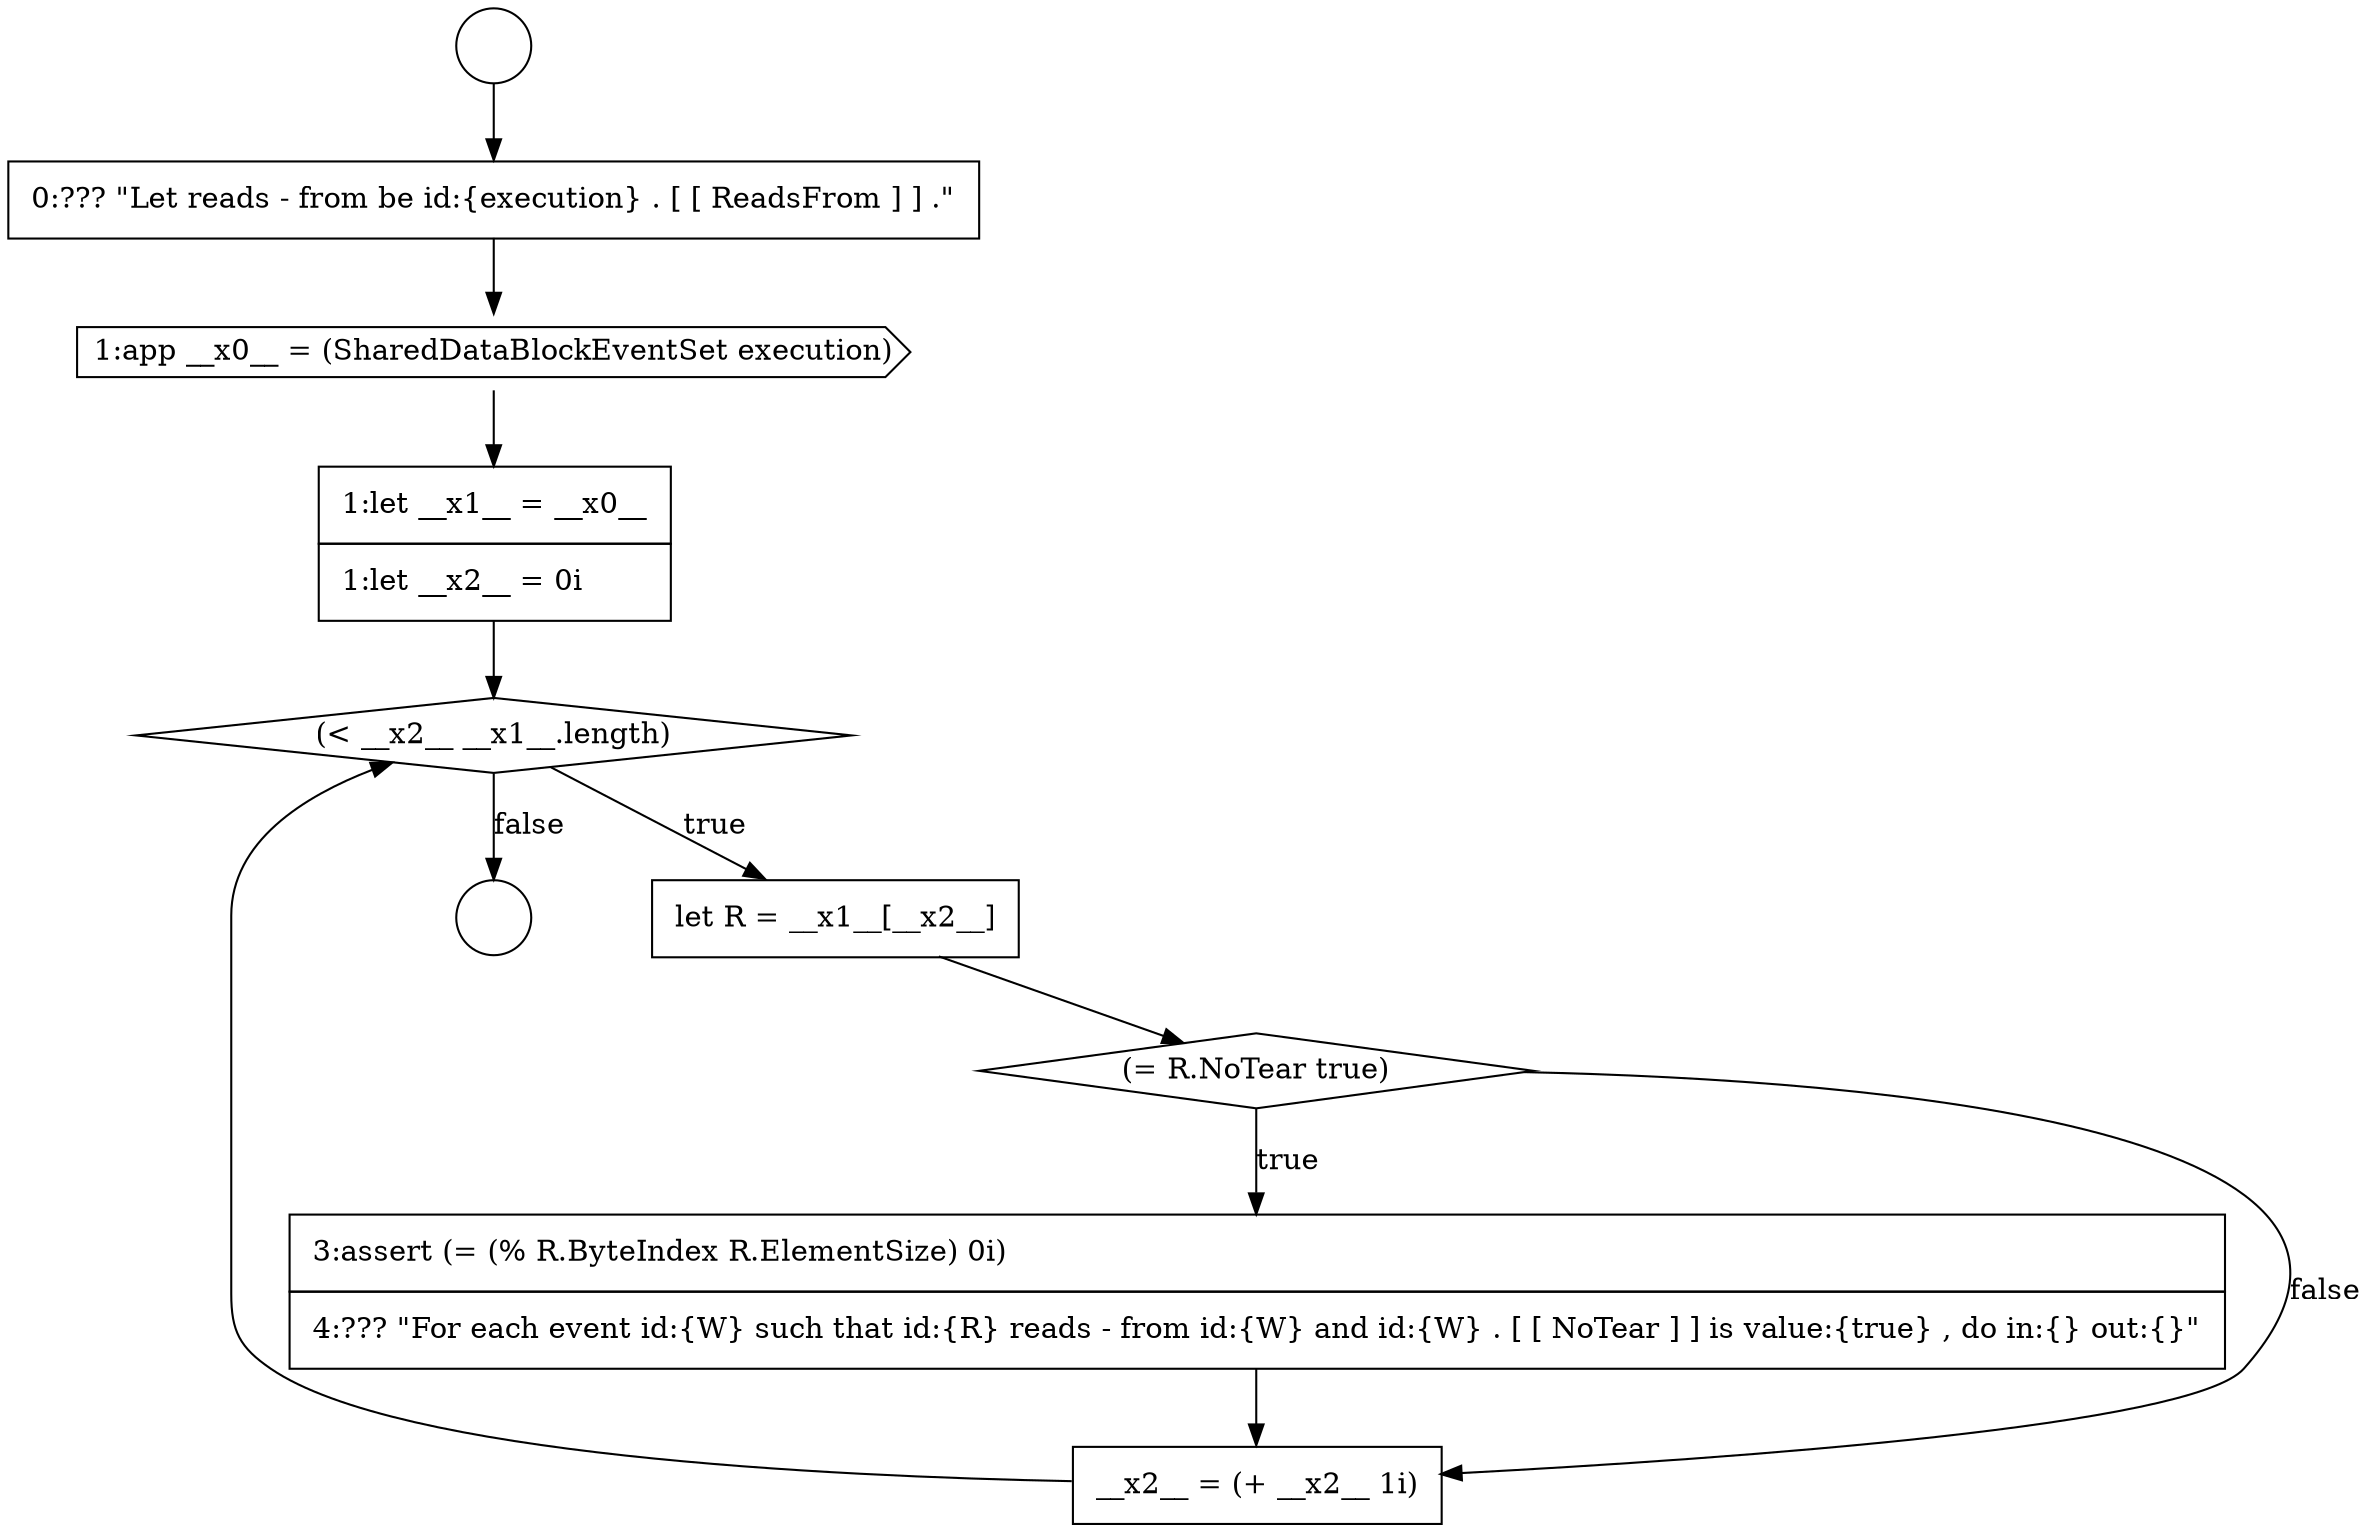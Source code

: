 digraph {
  node16994 [shape=circle label=" " color="black" fillcolor="white" style=filled]
  node17000 [shape=diamond, label=<<font color="black">(= R.NoTear true)</font>> color="black" fillcolor="white" style=filled]
  node17001 [shape=none, margin=0, label=<<font color="black">
    <table border="0" cellborder="1" cellspacing="0" cellpadding="10">
      <tr><td align="left">3:assert (= (% R.ByteIndex R.ElementSize) 0i)</td></tr>
      <tr><td align="left">4:??? &quot;For each event id:{W} such that id:{R} reads - from id:{W} and id:{W} . [ [ NoTear ] ] is value:{true} , do in:{} out:{}&quot;</td></tr>
    </table>
  </font>> color="black" fillcolor="white" style=filled]
  node16999 [shape=none, margin=0, label=<<font color="black">
    <table border="0" cellborder="1" cellspacing="0" cellpadding="10">
      <tr><td align="left">let R = __x1__[__x2__]</td></tr>
    </table>
  </font>> color="black" fillcolor="white" style=filled]
  node17002 [shape=none, margin=0, label=<<font color="black">
    <table border="0" cellborder="1" cellspacing="0" cellpadding="10">
      <tr><td align="left">__x2__ = (+ __x2__ 1i)</td></tr>
    </table>
  </font>> color="black" fillcolor="white" style=filled]
  node16993 [shape=circle label=" " color="black" fillcolor="white" style=filled]
  node16996 [shape=cds, label=<<font color="black">1:app __x0__ = (SharedDataBlockEventSet execution)</font>> color="black" fillcolor="white" style=filled]
  node16997 [shape=none, margin=0, label=<<font color="black">
    <table border="0" cellborder="1" cellspacing="0" cellpadding="10">
      <tr><td align="left">1:let __x1__ = __x0__</td></tr>
      <tr><td align="left">1:let __x2__ = 0i</td></tr>
    </table>
  </font>> color="black" fillcolor="white" style=filled]
  node16998 [shape=diamond, label=<<font color="black">(&lt; __x2__ __x1__.length)</font>> color="black" fillcolor="white" style=filled]
  node16995 [shape=none, margin=0, label=<<font color="black">
    <table border="0" cellborder="1" cellspacing="0" cellpadding="10">
      <tr><td align="left">0:??? &quot;Let reads - from be id:{execution} . [ [ ReadsFrom ] ] .&quot;</td></tr>
    </table>
  </font>> color="black" fillcolor="white" style=filled]
  node16995 -> node16996 [ color="black"]
  node16993 -> node16995 [ color="black"]
  node17000 -> node17001 [label=<<font color="black">true</font>> color="black"]
  node17000 -> node17002 [label=<<font color="black">false</font>> color="black"]
  node16998 -> node16999 [label=<<font color="black">true</font>> color="black"]
  node16998 -> node16994 [label=<<font color="black">false</font>> color="black"]
  node16997 -> node16998 [ color="black"]
  node16996 -> node16997 [ color="black"]
  node17001 -> node17002 [ color="black"]
  node16999 -> node17000 [ color="black"]
  node17002 -> node16998 [ color="black"]
}
